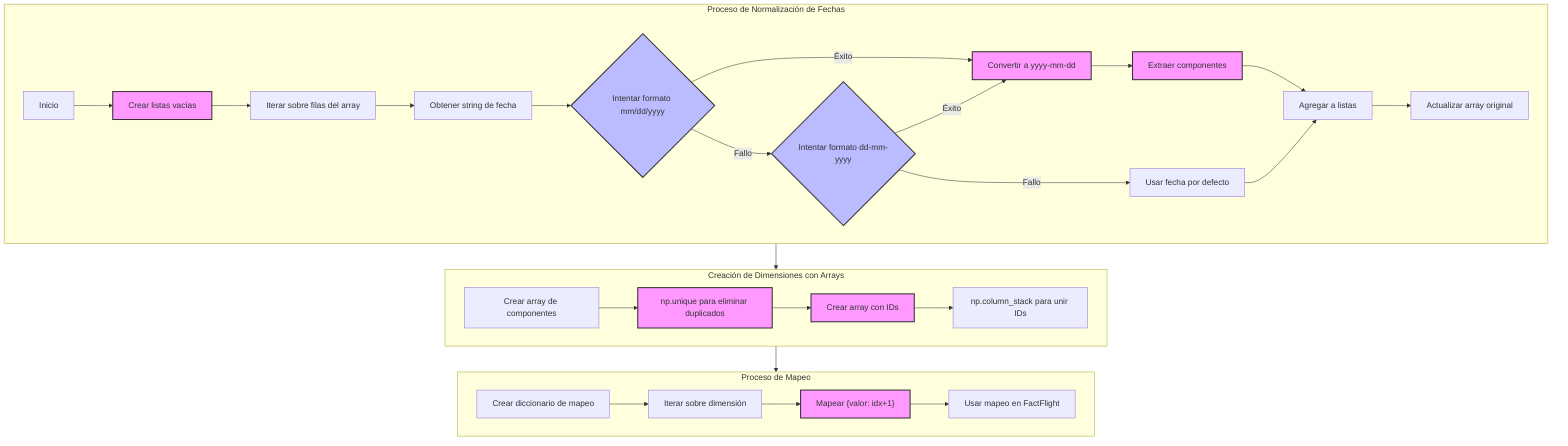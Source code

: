flowchart TD
    subgraph NormalizacionFechas["Proceso de Normalización de Fechas"]
        A[Inicio] --> B[Crear listas vacías]
        B --> C[Iterar sobre filas del array]
        C --> D[Obtener string de fecha]
        D --> E{Intentar formato mm/dd/yyyy}
        E -->|Éxito| F[Convertir a yyyy-mm-dd]
        E -->|Fallo| G{Intentar formato dd-mm-yyyy}
        G -->|Éxito| F
        G -->|Fallo| H[Usar fecha por defecto]
        F --> I[Extraer componentes]
        I --> J[Agregar a listas]
        H --> J
        J --> K[Actualizar array original]
    end

    subgraph CreacionDimensiones["Creación de Dimensiones con Arrays"]
        L[Crear array de componentes] --> M[np.unique para eliminar duplicados]
        M --> N[Crear array con IDs]
        N --> O[np.column_stack para unir IDs]
    end

    subgraph MapeoIDs["Proceso de Mapeo"]
        P[Crear diccionario de mapeo] --> Q[Iterar sobre dimensión]
        Q --> R["Mapear {valor: idx+1}"]
        R --> S[Usar mapeo en FactFlight]
    end

    NormalizacionFechas --> CreacionDimensiones
    CreacionDimensiones --> MapeoIDs

    classDef process fill:#f9f,stroke:#333,stroke-width:2px
    classDef decision fill:#bbf,stroke:#333,stroke-width:2px
    class E,G decision
    class B,F,I,M,N,R process